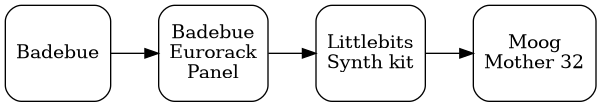 @startuml
digraph foo {
  rankdir=LR

  node [style=rounded, shape=box, width=1, height=1]
  badebue [label="Badebue"]
  panel [label="Badebue\nEurorack\nPanel"]
  littlebits [label="Littlebits\nSynth kit"]
  mother [label="Moog\nMother 32"]

  badebue -> panel -> littlebits -> mother
}
@enduml
